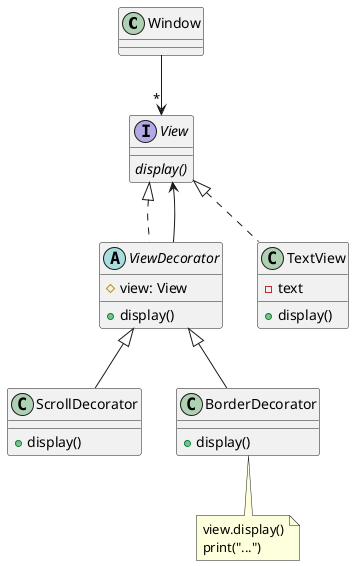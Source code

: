 @startuml

class Window {

}

interface View {
    {method} //display()//
}

abstract class ViewDecorator {
    {field} # view: View
    {method} + display()
}

class TextView {
    {field} - text
    {method} + display()
}

class ScrollDecorator {
    {method} + display()
}

class BorderDecorator {
    {method} + display()
}

note as N1
view.display()
print("...")
endnote

Window --> "*" View
View <|.. TextView
View <|.down. ViewDecorator
ViewDecorator -up-> View
ViewDecorator <|-- ScrollDecorator
ViewDecorator <|-- BorderDecorator
BorderDecorator .. N1

@enduml